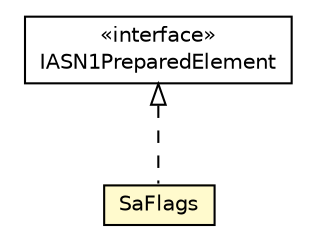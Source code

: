 #!/usr/local/bin/dot
#
# Class diagram 
# Generated by UMLGraph version R5_6-24-gf6e263 (http://www.umlgraph.org/)
#

digraph G {
	edge [fontname="Helvetica",fontsize=10,labelfontname="Helvetica",labelfontsize=10];
	node [fontname="Helvetica",fontsize=10,shape=plaintext];
	nodesep=0.25;
	ranksep=0.5;
	// org.universAAL.lddi.lib.ieeex73std.org.bn.coders.IASN1PreparedElement
	c285188 [label=<<table title="org.universAAL.lddi.lib.ieeex73std.org.bn.coders.IASN1PreparedElement" border="0" cellborder="1" cellspacing="0" cellpadding="2" port="p" href="../../org/bn/coders/IASN1PreparedElement.html">
		<tr><td><table border="0" cellspacing="0" cellpadding="1">
<tr><td align="center" balign="center"> &#171;interface&#187; </td></tr>
<tr><td align="center" balign="center"> IASN1PreparedElement </td></tr>
		</table></td></tr>
		</table>>, URL="../../org/bn/coders/IASN1PreparedElement.html", fontname="Helvetica", fontcolor="black", fontsize=10.0];
	// org.universAAL.lddi.lib.ieeex73std.x73.p20601.SaFlags
	c285283 [label=<<table title="org.universAAL.lddi.lib.ieeex73std.x73.p20601.SaFlags" border="0" cellborder="1" cellspacing="0" cellpadding="2" port="p" bgcolor="lemonChiffon" href="./SaFlags.html">
		<tr><td><table border="0" cellspacing="0" cellpadding="1">
<tr><td align="center" balign="center"> SaFlags </td></tr>
		</table></td></tr>
		</table>>, URL="./SaFlags.html", fontname="Helvetica", fontcolor="black", fontsize=10.0];
	//org.universAAL.lddi.lib.ieeex73std.x73.p20601.SaFlags implements org.universAAL.lddi.lib.ieeex73std.org.bn.coders.IASN1PreparedElement
	c285188:p -> c285283:p [dir=back,arrowtail=empty,style=dashed];
}


